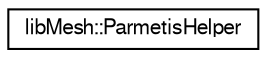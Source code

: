 digraph "Graphical Class Hierarchy"
{
  edge [fontname="FreeSans",fontsize="10",labelfontname="FreeSans",labelfontsize="10"];
  node [fontname="FreeSans",fontsize="10",shape=record];
  rankdir="LR";
  Node1 [label="libMesh::ParmetisHelper",height=0.2,width=0.4,color="black", fillcolor="white", style="filled",URL="$classlibMesh_1_1ParmetisHelper.html"];
}
